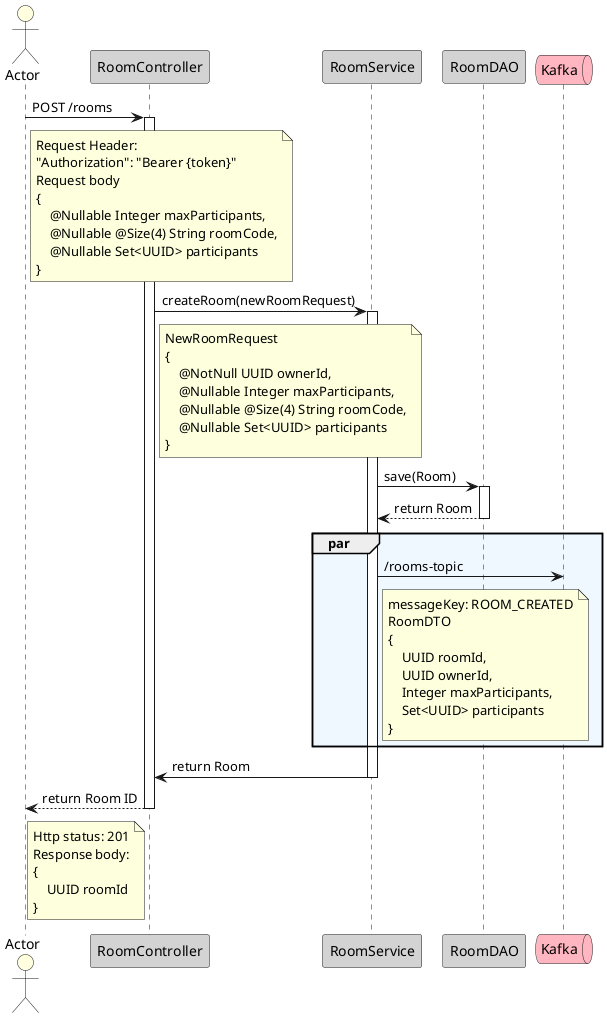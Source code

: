 @startuml

actor "Actor" as a #LightYellow
participant "RoomController" as controller #LightGray
participant "RoomService" as roomService #LightGray
participant "RoomDAO" as roomDao #LightGray
queue Kafka as kafka #LightPink

a -> controller: POST /rooms
note right a
Request Header:
"Authorization": "Bearer {token}"
Request body
{
    @Nullable Integer maxParticipants,
    @Nullable @Size(4) String roomCode,
    @Nullable Set<UUID> participants
}
end note
activate controller

controller -> roomService: createRoom(newRoomRequest)
note right controller
NewRoomRequest
{
    @NotNull UUID ownerId,
    @Nullable Integer maxParticipants,
    @Nullable @Size(4) String roomCode,
    @Nullable Set<UUID> participants
}
end note
activate roomService

roomService -> roomDao: save(Room)
activate roomDao

roomDao --> roomService: return Room
deactivate roomDao

par #AliceBlue
    roomService -> kafka: /rooms-topic
    note right roomService
        messageKey: ROOM_CREATED
        RoomDTO
        {
            UUID roomId,
            UUID ownerId,
            Integer maxParticipants,
            Set<UUID> participants
        }
    end note
end

roomService -> controller: return Room
deactivate roomService

controller --> a: return Room ID
note left controller
Http status: 201
Response body:
{
    UUID roomId
}
end note
deactivate controller

@enduml